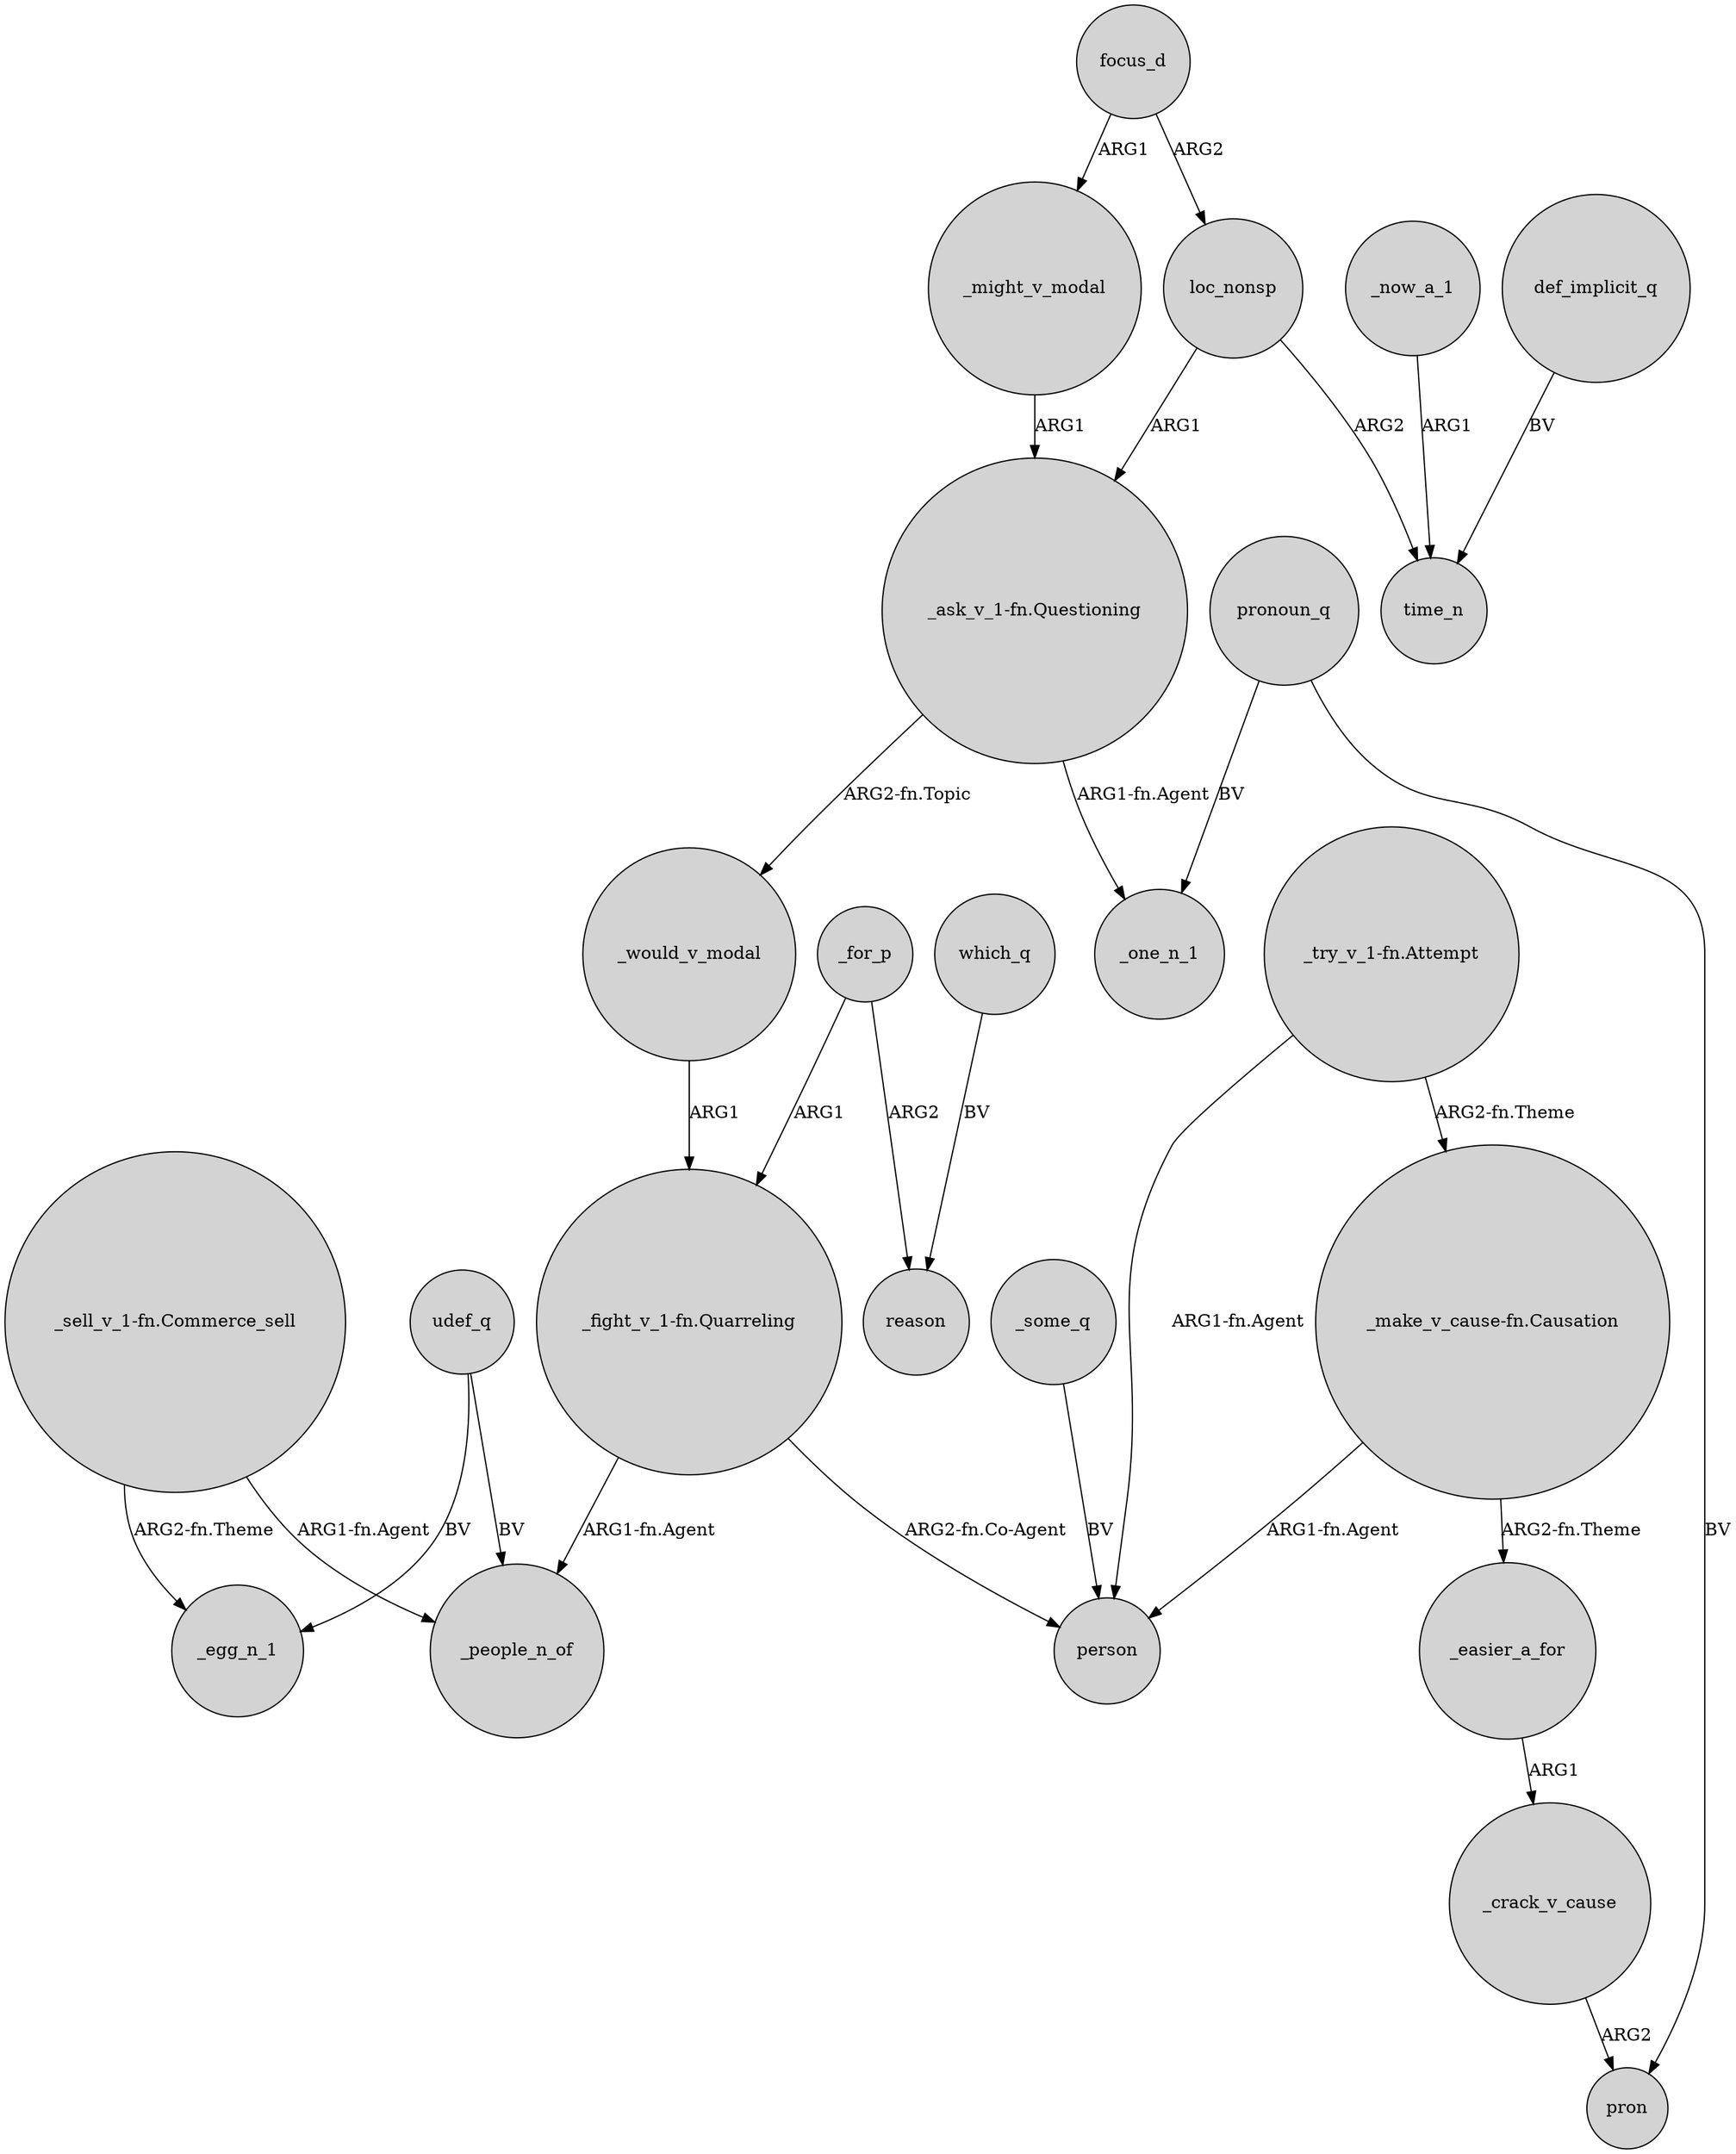 digraph {
	node [shape=circle style=filled]
	"_fight_v_1-fn.Quarreling" -> _people_n_of [label="ARG1-fn.Agent"]
	focus_d -> loc_nonsp [label=ARG2]
	_easier_a_for -> _crack_v_cause [label=ARG1]
	"_try_v_1-fn.Attempt" -> "_make_v_cause-fn.Causation" [label="ARG2-fn.Theme"]
	_would_v_modal -> "_fight_v_1-fn.Quarreling" [label=ARG1]
	_might_v_modal -> "_ask_v_1-fn.Questioning" [label=ARG1]
	_for_p -> reason [label=ARG2]
	"_sell_v_1-fn.Commerce_sell" -> _egg_n_1 [label="ARG2-fn.Theme"]
	loc_nonsp -> "_ask_v_1-fn.Questioning" [label=ARG1]
	"_sell_v_1-fn.Commerce_sell" -> _people_n_of [label="ARG1-fn.Agent"]
	loc_nonsp -> time_n [label=ARG2]
	which_q -> reason [label=BV]
	udef_q -> _people_n_of [label=BV]
	pronoun_q -> pron [label=BV]
	_crack_v_cause -> pron [label=ARG2]
	"_try_v_1-fn.Attempt" -> person [label="ARG1-fn.Agent"]
	_some_q -> person [label=BV]
	_now_a_1 -> time_n [label=ARG1]
	"_make_v_cause-fn.Causation" -> _easier_a_for [label="ARG2-fn.Theme"]
	focus_d -> _might_v_modal [label=ARG1]
	pronoun_q -> _one_n_1 [label=BV]
	"_fight_v_1-fn.Quarreling" -> person [label="ARG2-fn.Co-Agent"]
	_for_p -> "_fight_v_1-fn.Quarreling" [label=ARG1]
	udef_q -> _egg_n_1 [label=BV]
	"_make_v_cause-fn.Causation" -> person [label="ARG1-fn.Agent"]
	def_implicit_q -> time_n [label=BV]
	"_ask_v_1-fn.Questioning" -> _one_n_1 [label="ARG1-fn.Agent"]
	"_ask_v_1-fn.Questioning" -> _would_v_modal [label="ARG2-fn.Topic"]
}
